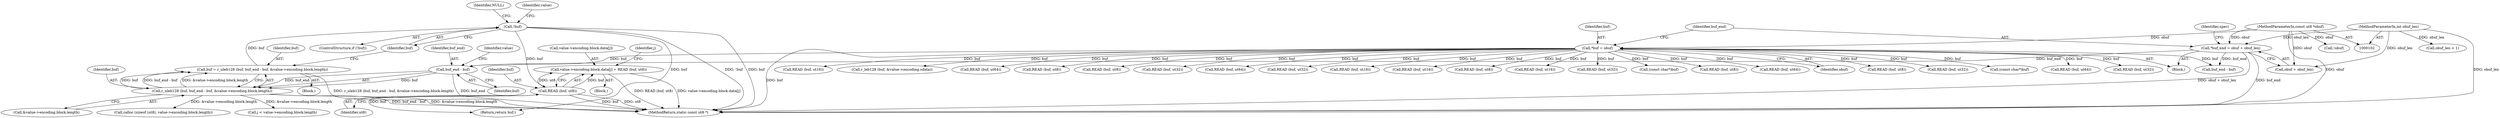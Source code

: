 digraph "0_radare2_2ca9ab45891b6ae8e32b6c28c81eebca059cbe5d_0@array" {
"1000515" [label="(Call,value->encoding.block.data[j] = READ (buf, ut8))"];
"1000525" [label="(Call,READ (buf, ut8))"];
"1000467" [label="(Call,!buf)"];
"1000451" [label="(Call,buf = r_uleb128 (buf, buf_end - buf, &value->encoding.block.length))"];
"1000453" [label="(Call,r_uleb128 (buf, buf_end - buf, &value->encoding.block.length))"];
"1000455" [label="(Call,buf_end - buf)"];
"1000116" [label="(Call,*buf_end = obuf + obuf_len)"];
"1000103" [label="(MethodParameterIn,const ut8 *obuf)"];
"1000104" [label="(MethodParameterIn,int obuf_len)"];
"1000112" [label="(Call,*buf = obuf)"];
"1000112" [label="(Call,*buf = obuf)"];
"1000328" [label="(Call,READ (buf, ut32))"];
"1000445" [label="(Call,(const char*)buf)"];
"1000749" [label="(Call,READ (buf, ut8))"];
"1000782" [label="(Call,READ (buf, ut64))"];
"1000525" [label="(Call,READ (buf, ut8))"];
"1000116" [label="(Call,*buf_end = obuf + obuf_len)"];
"1000113" [label="(Identifier,buf)"];
"1000114" [label="(Identifier,obuf)"];
"1000513" [label="(Identifier,j)"];
"1000200" [label="(Call,READ (buf, ut8))"];
"1000452" [label="(Identifier,buf)"];
"1000222" [label="(Call,READ (buf, ut32))"];
"1000437" [label="(Call,(const char*)buf)"];
"1000118" [label="(Call,obuf + obuf_len)"];
"1000233" [label="(Call,READ (buf, ut64))"];
"1000125" [label="(Identifier,spec)"];
"1000457" [label="(Identifier,buf)"];
"1000458" [label="(Call,&value->encoding.block.length)"];
"1000480" [label="(Call,calloc (sizeof (ut8), value->encoding.block.length))"];
"1000632" [label="(Call,READ (buf, ut32))"];
"1000527" [label="(Identifier,ut8)"];
"1000456" [label="(Identifier,buf_end)"];
"1000471" [label="(Identifier,NULL)"];
"1000451" [label="(Call,buf = r_uleb128 (buf, buf_end - buf, &value->encoding.block.length))"];
"1000514" [label="(Block,)"];
"1000398" [label="(Call,READ (buf, ut16))"];
"1000133" [label="(Call,!obuf)"];
"1000466" [label="(ControlStructure,if (!buf))"];
"1000468" [label="(Identifier,buf)"];
"1000186" [label="(Block,)"];
"1000103" [label="(MethodParameterIn,const ut8 *obuf)"];
"1000110" [label="(Block,)"];
"1000614" [label="(Call,r_leb128 (buf, &value->encoding.sdata))"];
"1000738" [label="(Call,READ (buf, ut64))"];
"1000476" [label="(Identifier,value)"];
"1000503" [label="(Call,j < value->encoding.block.length)"];
"1000814" [label="(MethodReturn,static const ut8 *)"];
"1000462" [label="(Identifier,value)"];
"1000453" [label="(Call,r_uleb128 (buf, buf_end - buf, &value->encoding.block.length))"];
"1000454" [label="(Identifier,buf)"];
"1000607" [label="(Call,READ (buf, ut8))"];
"1000538" [label="(Call,READ (buf, ut8))"];
"1000467" [label="(Call,!buf)"];
"1000516" [label="(Call,value->encoding.block.data[j])"];
"1000771" [label="(Call,READ (buf, ut32))"];
"1000455" [label="(Call,buf_end - buf)"];
"1000420" [label="(Call,READ (buf, ut64))"];
"1000104" [label="(MethodParameterIn,int obuf_len)"];
"1000135" [label="(Call,obuf_len < 1)"];
"1000515" [label="(Call,value->encoding.block.data[j] = READ (buf, ut8))"];
"1000526" [label="(Identifier,buf)"];
"1000812" [label="(Return,return buf;)"];
"1000409" [label="(Call,READ (buf, ut32))"];
"1000760" [label="(Call,READ (buf, ut16))"];
"1000117" [label="(Identifier,buf_end)"];
"1000702" [label="(Call,buf_end - buf)"];
"1000257" [label="(Call,READ (buf, ut16))"];
"1000793" [label="(Call,READ (buf, ut8))"];
"1000211" [label="(Call,READ (buf, ut16))"];
"1000515" -> "1000514"  [label="AST: "];
"1000515" -> "1000525"  [label="CFG: "];
"1000516" -> "1000515"  [label="AST: "];
"1000525" -> "1000515"  [label="AST: "];
"1000513" -> "1000515"  [label="CFG: "];
"1000515" -> "1000814"  [label="DDG: READ (buf, ut8)"];
"1000515" -> "1000814"  [label="DDG: value->encoding.block.data[j]"];
"1000525" -> "1000515"  [label="DDG: buf"];
"1000525" -> "1000515"  [label="DDG: ut8"];
"1000525" -> "1000527"  [label="CFG: "];
"1000526" -> "1000525"  [label="AST: "];
"1000527" -> "1000525"  [label="AST: "];
"1000525" -> "1000814"  [label="DDG: buf"];
"1000525" -> "1000814"  [label="DDG: ut8"];
"1000467" -> "1000525"  [label="DDG: buf"];
"1000525" -> "1000812"  [label="DDG: buf"];
"1000467" -> "1000466"  [label="AST: "];
"1000467" -> "1000468"  [label="CFG: "];
"1000468" -> "1000467"  [label="AST: "];
"1000471" -> "1000467"  [label="CFG: "];
"1000476" -> "1000467"  [label="CFG: "];
"1000467" -> "1000814"  [label="DDG: buf"];
"1000467" -> "1000814"  [label="DDG: !buf"];
"1000451" -> "1000467"  [label="DDG: buf"];
"1000467" -> "1000812"  [label="DDG: buf"];
"1000451" -> "1000186"  [label="AST: "];
"1000451" -> "1000453"  [label="CFG: "];
"1000452" -> "1000451"  [label="AST: "];
"1000453" -> "1000451"  [label="AST: "];
"1000468" -> "1000451"  [label="CFG: "];
"1000451" -> "1000814"  [label="DDG: r_uleb128 (buf, buf_end - buf, &value->encoding.block.length)"];
"1000453" -> "1000451"  [label="DDG: buf"];
"1000453" -> "1000451"  [label="DDG: buf_end - buf"];
"1000453" -> "1000451"  [label="DDG: &value->encoding.block.length"];
"1000453" -> "1000458"  [label="CFG: "];
"1000454" -> "1000453"  [label="AST: "];
"1000455" -> "1000453"  [label="AST: "];
"1000458" -> "1000453"  [label="AST: "];
"1000453" -> "1000814"  [label="DDG: buf_end - buf"];
"1000453" -> "1000814"  [label="DDG: &value->encoding.block.length"];
"1000455" -> "1000453"  [label="DDG: buf"];
"1000455" -> "1000453"  [label="DDG: buf_end"];
"1000453" -> "1000480"  [label="DDG: &value->encoding.block.length"];
"1000453" -> "1000503"  [label="DDG: &value->encoding.block.length"];
"1000455" -> "1000457"  [label="CFG: "];
"1000456" -> "1000455"  [label="AST: "];
"1000457" -> "1000455"  [label="AST: "];
"1000462" -> "1000455"  [label="CFG: "];
"1000455" -> "1000814"  [label="DDG: buf_end"];
"1000116" -> "1000455"  [label="DDG: buf_end"];
"1000112" -> "1000455"  [label="DDG: buf"];
"1000116" -> "1000110"  [label="AST: "];
"1000116" -> "1000118"  [label="CFG: "];
"1000117" -> "1000116"  [label="AST: "];
"1000118" -> "1000116"  [label="AST: "];
"1000125" -> "1000116"  [label="CFG: "];
"1000116" -> "1000814"  [label="DDG: buf_end"];
"1000116" -> "1000814"  [label="DDG: obuf + obuf_len"];
"1000103" -> "1000116"  [label="DDG: obuf"];
"1000104" -> "1000116"  [label="DDG: obuf_len"];
"1000116" -> "1000702"  [label="DDG: buf_end"];
"1000103" -> "1000102"  [label="AST: "];
"1000103" -> "1000814"  [label="DDG: obuf"];
"1000103" -> "1000112"  [label="DDG: obuf"];
"1000103" -> "1000118"  [label="DDG: obuf"];
"1000103" -> "1000133"  [label="DDG: obuf"];
"1000104" -> "1000102"  [label="AST: "];
"1000104" -> "1000814"  [label="DDG: obuf_len"];
"1000104" -> "1000118"  [label="DDG: obuf_len"];
"1000104" -> "1000135"  [label="DDG: obuf_len"];
"1000112" -> "1000110"  [label="AST: "];
"1000112" -> "1000114"  [label="CFG: "];
"1000113" -> "1000112"  [label="AST: "];
"1000114" -> "1000112"  [label="AST: "];
"1000117" -> "1000112"  [label="CFG: "];
"1000112" -> "1000814"  [label="DDG: buf"];
"1000112" -> "1000200"  [label="DDG: buf"];
"1000112" -> "1000211"  [label="DDG: buf"];
"1000112" -> "1000222"  [label="DDG: buf"];
"1000112" -> "1000233"  [label="DDG: buf"];
"1000112" -> "1000257"  [label="DDG: buf"];
"1000112" -> "1000328"  [label="DDG: buf"];
"1000112" -> "1000398"  [label="DDG: buf"];
"1000112" -> "1000409"  [label="DDG: buf"];
"1000112" -> "1000420"  [label="DDG: buf"];
"1000112" -> "1000437"  [label="DDG: buf"];
"1000112" -> "1000445"  [label="DDG: buf"];
"1000112" -> "1000538"  [label="DDG: buf"];
"1000112" -> "1000607"  [label="DDG: buf"];
"1000112" -> "1000614"  [label="DDG: buf"];
"1000112" -> "1000632"  [label="DDG: buf"];
"1000112" -> "1000702"  [label="DDG: buf"];
"1000112" -> "1000738"  [label="DDG: buf"];
"1000112" -> "1000749"  [label="DDG: buf"];
"1000112" -> "1000760"  [label="DDG: buf"];
"1000112" -> "1000771"  [label="DDG: buf"];
"1000112" -> "1000782"  [label="DDG: buf"];
"1000112" -> "1000793"  [label="DDG: buf"];
}
